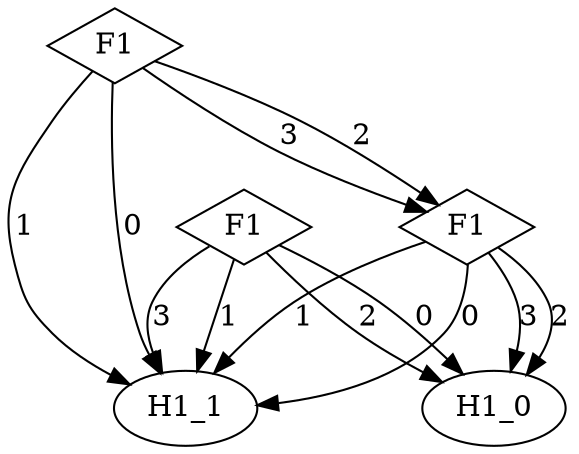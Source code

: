 digraph {
node [label=H1_0,style=""] H1_0
node [label=H1_0,style=""] H1_0
node [label=H1_1,style=""] H1_1
node [label=H1_1,style=""] H1_1
node [label=H1_1,style=""] H1_1
node [label=H1_1,style=""] H1_1
node [label=H1_1,style=""] H1_1
node [label=H1_0,style=""] H1_0
node [label=H1_1,style=""] H1_1
node [label=H1_0,style=""] H1_0
node [label=F1,shape="diamond",style=""] 2
node [label=F1,shape="diamond",style=""] 1
node [label=F1,shape="diamond",style=""] 0

2 -> H1_0 [label="3"]
2 -> H1_0 [label="2"]
2 -> H1_1 [label="1"]
2 -> H1_1 [label="0"]
1 -> 2 [label="3"]
1 -> 2 [label="2"]
1 -> H1_1 [label="1"]
1 -> H1_1 [label="0"]
0 -> H1_1 [label="3"]
0 -> H1_0 [label="2"]
0 -> H1_1 [label="1"]
0 -> H1_0 [label="0"]
}